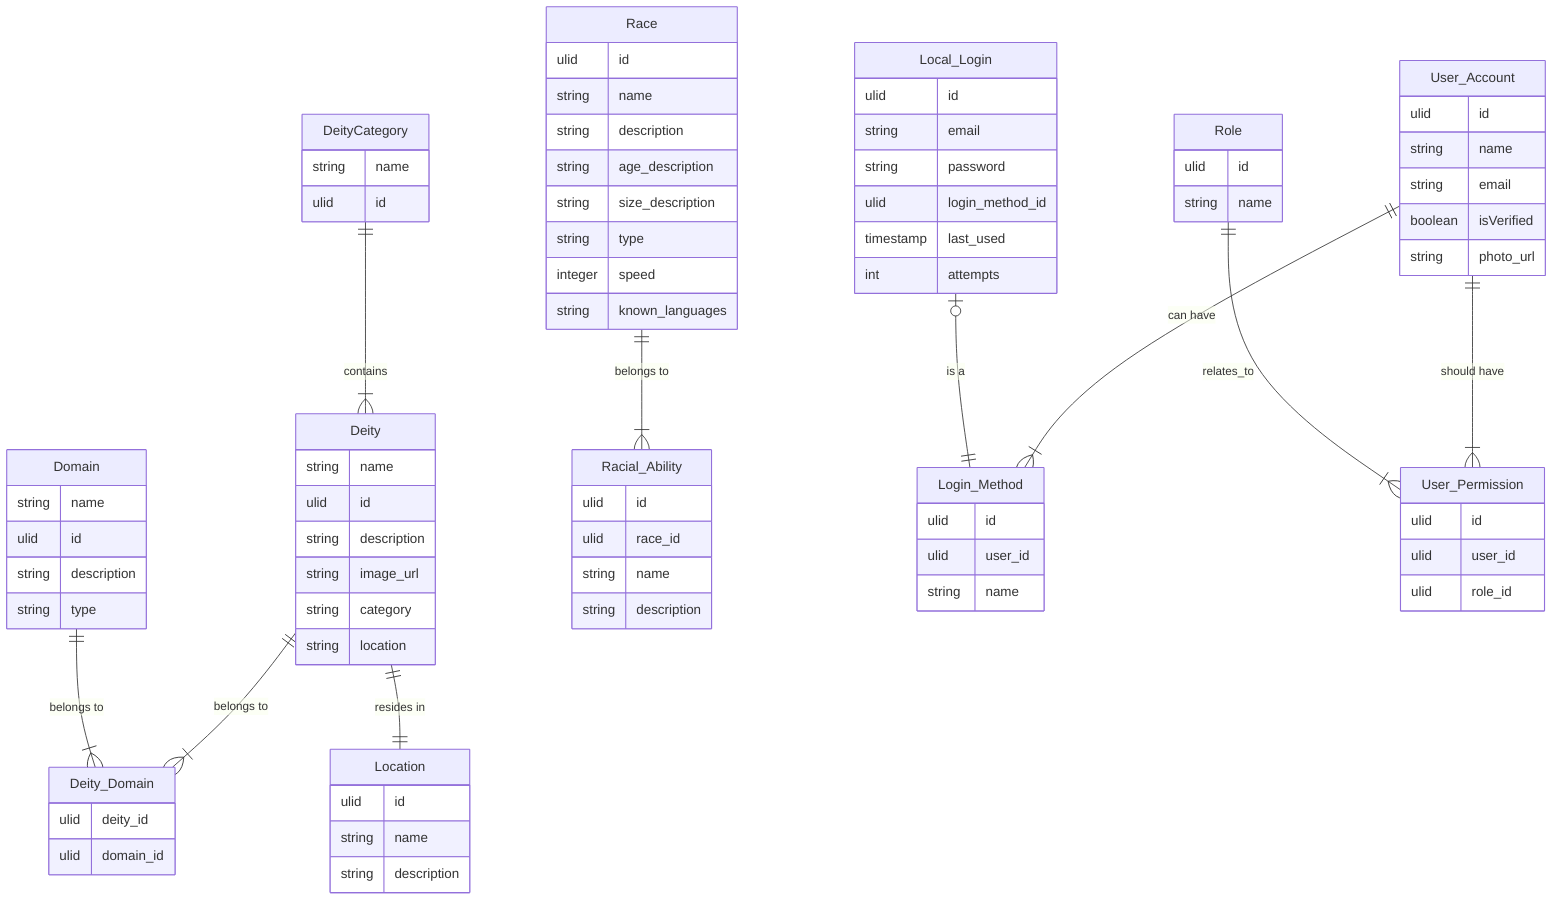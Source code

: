 erDiagram
    DeityCategory ||--|{ Deity : "contains"
    Deity ||--|{ Deity_Domain : "belongs to"
    Domain ||--|{ Deity_Domain : "belongs to"
    Deity ||--|| Location : "resides in"
    Race ||--|{ Racial_Ability : "belongs to"
    User_Account ||--|{ Login_Method : "can have"
    Local_Login |o --|| Login_Method : "is a"
    User_Account || --|{ User_Permission : "should have"
    Role || --|{ User_Permission : "relates_to"
    DeityCategory {
        string name
        ulid id
    }
    Deity {
        string name
        ulid id
        string description
        string image_url
        string category
        string location
    }
    Domain {
        string name
        ulid id
        string description
        string type
    }
    Deity_Domain {
        ulid deity_id
        ulid domain_id
    }
    Location {
        ulid id
        string name
        string description
    }
    Race {
        ulid id
        string name
        string description
        string age_description
        string size_description
        string type
        integer speed
        string known_languages
    }
    Racial_Ability {
        ulid id
        ulid race_id
        string name
        string description
    }
    User_Account {
        ulid id
        string name
        string email
        boolean isVerified
        string photo_url
    }
    User_Permission {
        ulid id
        ulid user_id
        ulid role_id
    }
    Login_Method {
        ulid id
        ulid user_id
        string name
    }
    Local_Login {
        ulid id
        string email
        string password
        ulid login_method_id
        timestamp last_used
        int attempts
    }
    Role {
        ulid id
        string name
    }